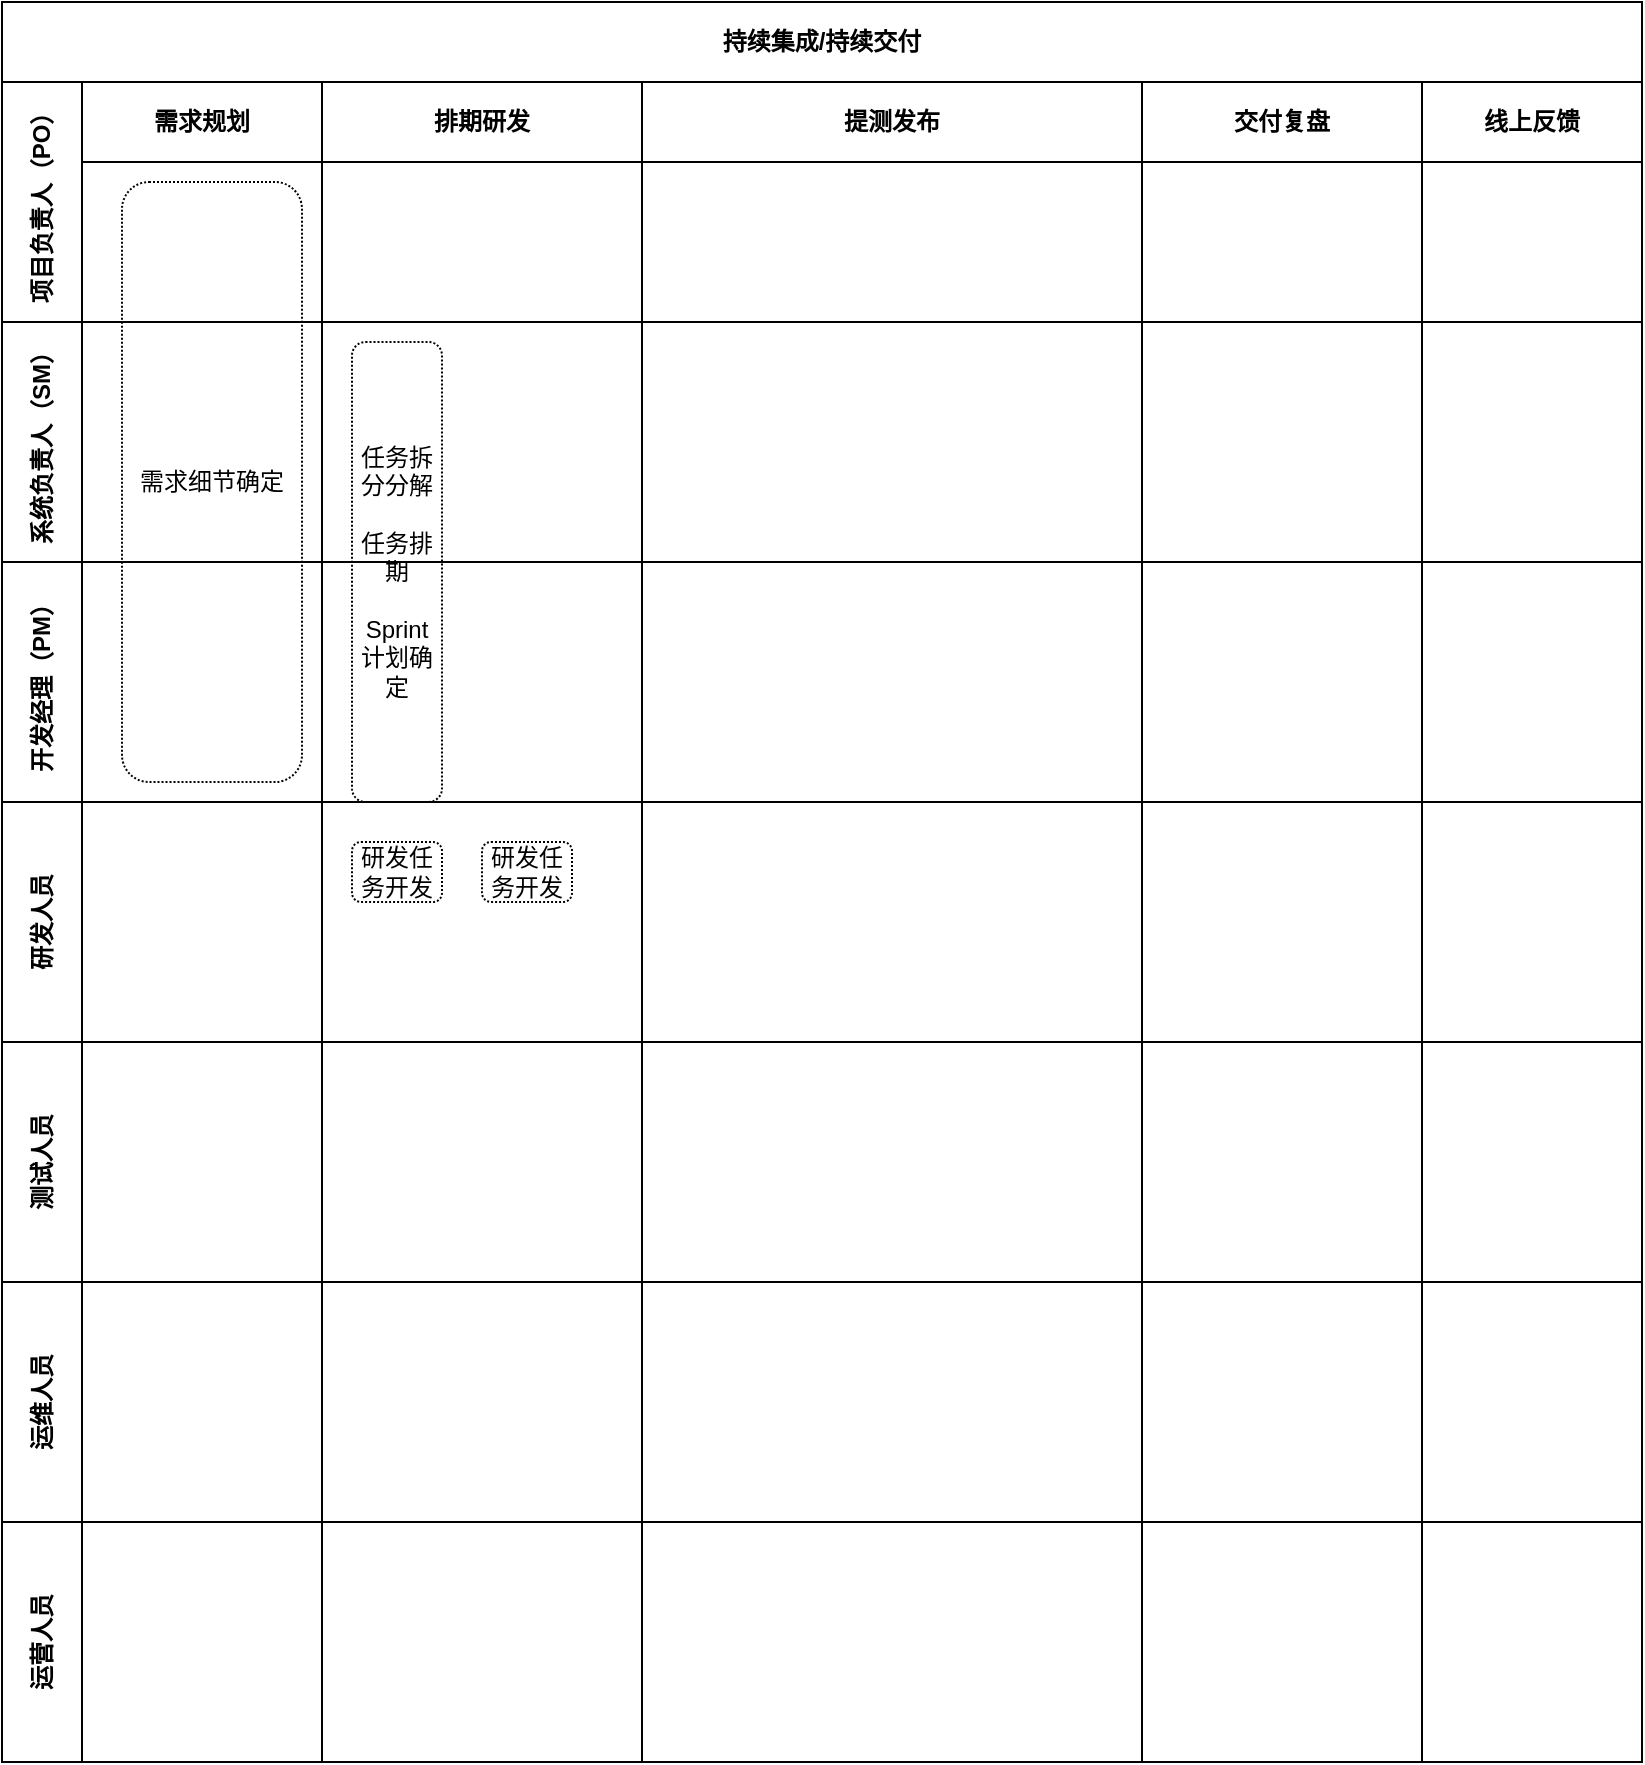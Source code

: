 <mxfile version="14.2.9" type="github">
  <diagram id="59LIcisG8RCVBXval7Ll" name="Page-1">
    <mxGraphModel dx="1038" dy="556" grid="1" gridSize="10" guides="1" tooltips="1" connect="1" arrows="1" fold="1" page="1" pageScale="1" pageWidth="827" pageHeight="1169" math="0" shadow="0">
      <root>
        <mxCell id="0" />
        <mxCell id="1" parent="0" />
        <mxCell id="7r-dVqOD9eTW5G8fq9kS-1" value="持续集成/持续交付" style="shape=table;childLayout=tableLayout;rowLines=0;columnLines=0;startSize=40;html=1;whiteSpace=wrap;collapsible=0;recursiveResize=0;expand=0;pointerEvents=0;fontStyle=1;align=center;" vertex="1" parent="1">
          <mxGeometry y="40" width="820" height="880" as="geometry" />
        </mxCell>
        <mxCell id="7r-dVqOD9eTW5G8fq9kS-2" value="项目负责人（PO）" style="swimlane;horizontal=0;points=[[0,0.5],[1,0.5]];portConstraint=eastwest;startSize=40;html=1;whiteSpace=wrap;collapsible=0;recursiveResize=0;expand=0;pointerEvents=0;fontStyle=1" vertex="1" parent="7r-dVqOD9eTW5G8fq9kS-1">
          <mxGeometry y="40" width="820" height="120" as="geometry" />
        </mxCell>
        <mxCell id="7r-dVqOD9eTW5G8fq9kS-20" value="需求规划" style="swimlane;connectable=0;startSize=40;html=1;whiteSpace=wrap;collapsible=0;recursiveResize=0;expand=0;pointerEvents=0;" vertex="1" parent="7r-dVqOD9eTW5G8fq9kS-2">
          <mxGeometry x="40" width="120" height="120" as="geometry" />
        </mxCell>
        <mxCell id="7r-dVqOD9eTW5G8fq9kS-59" value="需求细节确定" style="rounded=1;whiteSpace=wrap;html=1;dashed=1;dashPattern=1 1;align=center;" vertex="1" parent="7r-dVqOD9eTW5G8fq9kS-20">
          <mxGeometry x="20" y="50" width="90" height="300" as="geometry" />
        </mxCell>
        <mxCell id="7r-dVqOD9eTW5G8fq9kS-14" value="排期研发" style="swimlane;connectable=0;startSize=40;html=1;whiteSpace=wrap;collapsible=0;recursiveResize=0;expand=0;pointerEvents=0;" vertex="1" parent="7r-dVqOD9eTW5G8fq9kS-2">
          <mxGeometry x="160" width="160" height="120" as="geometry" />
        </mxCell>
        <mxCell id="7r-dVqOD9eTW5G8fq9kS-3" value="提测发布" style="swimlane;connectable=0;startSize=40;html=1;whiteSpace=wrap;collapsible=0;recursiveResize=0;expand=0;pointerEvents=0;" vertex="1" parent="7r-dVqOD9eTW5G8fq9kS-2">
          <mxGeometry x="320" width="250" height="120" as="geometry" />
        </mxCell>
        <mxCell id="7r-dVqOD9eTW5G8fq9kS-4" value="交付复盘" style="swimlane;connectable=0;startSize=40;html=1;whiteSpace=wrap;collapsible=0;recursiveResize=0;expand=0;pointerEvents=0;" vertex="1" parent="7r-dVqOD9eTW5G8fq9kS-2">
          <mxGeometry x="570" width="140" height="120" as="geometry" />
        </mxCell>
        <mxCell id="7r-dVqOD9eTW5G8fq9kS-5" value="线上反馈" style="swimlane;connectable=0;startSize=40;html=1;whiteSpace=wrap;collapsible=0;recursiveResize=0;expand=0;pointerEvents=0;" vertex="1" parent="7r-dVqOD9eTW5G8fq9kS-2">
          <mxGeometry x="710" width="110" height="120" as="geometry" />
        </mxCell>
        <mxCell id="7r-dVqOD9eTW5G8fq9kS-6" value="系统负责人（SM）" style="swimlane;horizontal=0;points=[[0,0.5],[1,0.5]];portConstraint=eastwest;startSize=40;html=1;whiteSpace=wrap;collapsible=0;recursiveResize=0;expand=0;pointerEvents=0;" vertex="1" parent="7r-dVqOD9eTW5G8fq9kS-1">
          <mxGeometry y="160" width="820" height="120" as="geometry" />
        </mxCell>
        <mxCell id="7r-dVqOD9eTW5G8fq9kS-21" style="swimlane;connectable=0;startSize=0;html=1;whiteSpace=wrap;collapsible=0;recursiveResize=0;expand=0;pointerEvents=0;" vertex="1" parent="7r-dVqOD9eTW5G8fq9kS-6">
          <mxGeometry x="40" width="120" height="120" as="geometry" />
        </mxCell>
        <mxCell id="7r-dVqOD9eTW5G8fq9kS-15" style="swimlane;connectable=0;startSize=0;html=1;whiteSpace=wrap;collapsible=0;recursiveResize=0;expand=0;pointerEvents=0;strokeColor=none;" vertex="1" parent="7r-dVqOD9eTW5G8fq9kS-6">
          <mxGeometry x="160" width="160" height="120" as="geometry" />
        </mxCell>
        <mxCell id="7r-dVqOD9eTW5G8fq9kS-60" value="任务拆分分解&lt;br&gt;&lt;br&gt;任务排期&lt;br&gt;&lt;br&gt;Sprint计划确定" style="rounded=1;whiteSpace=wrap;html=1;dashed=1;dashPattern=1 1;align=center;" vertex="1" parent="7r-dVqOD9eTW5G8fq9kS-15">
          <mxGeometry x="15" y="10" width="45" height="230" as="geometry" />
        </mxCell>
        <mxCell id="7r-dVqOD9eTW5G8fq9kS-7" value="" style="swimlane;connectable=0;startSize=0;html=1;whiteSpace=wrap;collapsible=0;recursiveResize=0;expand=0;pointerEvents=0;" vertex="1" parent="7r-dVqOD9eTW5G8fq9kS-6">
          <mxGeometry x="320" width="250" height="120" as="geometry" />
        </mxCell>
        <mxCell id="7r-dVqOD9eTW5G8fq9kS-8" value="" style="swimlane;connectable=0;startSize=0;html=1;whiteSpace=wrap;collapsible=0;recursiveResize=0;expand=0;pointerEvents=0;" vertex="1" parent="7r-dVqOD9eTW5G8fq9kS-6">
          <mxGeometry x="570" width="140" height="120" as="geometry" />
        </mxCell>
        <mxCell id="7r-dVqOD9eTW5G8fq9kS-9" value="" style="swimlane;connectable=0;startSize=0;html=1;whiteSpace=wrap;collapsible=0;recursiveResize=0;expand=0;pointerEvents=0;strokeColor=none;" vertex="1" parent="7r-dVqOD9eTW5G8fq9kS-6">
          <mxGeometry x="710" width="110" height="120" as="geometry" />
        </mxCell>
        <mxCell id="7r-dVqOD9eTW5G8fq9kS-10" value="开发经理（PM）" style="swimlane;horizontal=0;points=[[0,0.5],[1,0.5]];portConstraint=eastwest;startSize=40;html=1;whiteSpace=wrap;collapsible=0;recursiveResize=0;expand=0;pointerEvents=0;" vertex="1" parent="7r-dVqOD9eTW5G8fq9kS-1">
          <mxGeometry y="280" width="820" height="120" as="geometry" />
        </mxCell>
        <mxCell id="7r-dVqOD9eTW5G8fq9kS-22" style="swimlane;connectable=0;startSize=0;html=1;whiteSpace=wrap;collapsible=0;recursiveResize=0;expand=0;pointerEvents=0;" vertex="1" parent="7r-dVqOD9eTW5G8fq9kS-10">
          <mxGeometry x="40" width="120" height="120" as="geometry" />
        </mxCell>
        <mxCell id="7r-dVqOD9eTW5G8fq9kS-16" style="swimlane;connectable=0;startSize=0;html=1;whiteSpace=wrap;collapsible=0;recursiveResize=0;expand=0;pointerEvents=0;deletable=1;swimlaneFillColor=none;gradientDirection=south;gradientColor=#FFFFFF;glass=0;strokeColor=none;rounded=0;horizontal=1;separatorColor=#FFFFFF;noLabel=0;direction=south;" vertex="1" parent="7r-dVqOD9eTW5G8fq9kS-10">
          <mxGeometry x="160" width="160" height="120" as="geometry" />
        </mxCell>
        <mxCell id="7r-dVqOD9eTW5G8fq9kS-11" value="" style="swimlane;connectable=0;startSize=0;html=1;whiteSpace=wrap;collapsible=0;recursiveResize=0;expand=0;pointerEvents=0;allowArrows=1;" vertex="1" parent="7r-dVqOD9eTW5G8fq9kS-10">
          <mxGeometry x="320" width="250" height="120" as="geometry" />
        </mxCell>
        <mxCell id="7r-dVqOD9eTW5G8fq9kS-12" value="" style="swimlane;connectable=0;startSize=0;html=1;whiteSpace=wrap;collapsible=0;recursiveResize=0;expand=0;pointerEvents=0;" vertex="1" parent="7r-dVqOD9eTW5G8fq9kS-10">
          <mxGeometry x="570" width="140" height="120" as="geometry" />
        </mxCell>
        <mxCell id="7r-dVqOD9eTW5G8fq9kS-13" value="" style="swimlane;connectable=0;startSize=0;html=1;whiteSpace=wrap;collapsible=0;recursiveResize=0;expand=0;pointerEvents=0;" vertex="1" parent="7r-dVqOD9eTW5G8fq9kS-10">
          <mxGeometry x="710" width="110" height="120" as="geometry" />
        </mxCell>
        <mxCell id="7r-dVqOD9eTW5G8fq9kS-30" value="研发人员" style="swimlane;horizontal=0;points=[[0,0.5],[1,0.5]];portConstraint=eastwest;startSize=40;html=1;whiteSpace=wrap;collapsible=0;recursiveResize=0;expand=0;pointerEvents=0;" vertex="1" parent="7r-dVqOD9eTW5G8fq9kS-1">
          <mxGeometry y="400" width="820" height="120" as="geometry" />
        </mxCell>
        <mxCell id="7r-dVqOD9eTW5G8fq9kS-31" style="swimlane;connectable=0;startSize=0;html=1;whiteSpace=wrap;collapsible=0;recursiveResize=0;expand=0;pointerEvents=0;" vertex="1" parent="7r-dVqOD9eTW5G8fq9kS-30">
          <mxGeometry x="40" width="120" height="120" as="geometry" />
        </mxCell>
        <mxCell id="7r-dVqOD9eTW5G8fq9kS-32" style="swimlane;connectable=0;startSize=0;html=1;whiteSpace=wrap;collapsible=0;recursiveResize=0;expand=0;pointerEvents=0;" vertex="1" parent="7r-dVqOD9eTW5G8fq9kS-30">
          <mxGeometry x="160" width="160" height="120" as="geometry" />
        </mxCell>
        <mxCell id="7r-dVqOD9eTW5G8fq9kS-61" value="研发任务开发" style="rounded=1;whiteSpace=wrap;html=1;dashed=1;dashPattern=1 1;strokeColor=#000000;" vertex="1" parent="7r-dVqOD9eTW5G8fq9kS-32">
          <mxGeometry x="15" y="20" width="45" height="30" as="geometry" />
        </mxCell>
        <mxCell id="7r-dVqOD9eTW5G8fq9kS-62" value="研发任务开发" style="rounded=1;whiteSpace=wrap;html=1;dashed=1;dashPattern=1 1;strokeColor=#000000;" vertex="1" parent="7r-dVqOD9eTW5G8fq9kS-32">
          <mxGeometry x="80" y="20" width="45" height="30" as="geometry" />
        </mxCell>
        <mxCell id="7r-dVqOD9eTW5G8fq9kS-33" style="swimlane;connectable=0;startSize=0;html=1;whiteSpace=wrap;collapsible=0;recursiveResize=0;expand=0;pointerEvents=0;" vertex="1" parent="7r-dVqOD9eTW5G8fq9kS-30">
          <mxGeometry x="320" width="250" height="120" as="geometry" />
        </mxCell>
        <mxCell id="7r-dVqOD9eTW5G8fq9kS-34" style="swimlane;connectable=0;startSize=0;html=1;whiteSpace=wrap;collapsible=0;recursiveResize=0;expand=0;pointerEvents=0;" vertex="1" parent="7r-dVqOD9eTW5G8fq9kS-30">
          <mxGeometry x="570" width="140" height="120" as="geometry" />
        </mxCell>
        <mxCell id="7r-dVqOD9eTW5G8fq9kS-35" style="swimlane;connectable=0;startSize=0;html=1;whiteSpace=wrap;collapsible=0;recursiveResize=0;expand=0;pointerEvents=0;" vertex="1" parent="7r-dVqOD9eTW5G8fq9kS-30">
          <mxGeometry x="710" width="110" height="120" as="geometry" />
        </mxCell>
        <mxCell id="7r-dVqOD9eTW5G8fq9kS-37" value="测试人员" style="swimlane;horizontal=0;points=[[0,0.5],[1,0.5]];portConstraint=eastwest;startSize=40;html=1;whiteSpace=wrap;collapsible=0;recursiveResize=0;expand=0;pointerEvents=0;" vertex="1" parent="7r-dVqOD9eTW5G8fq9kS-1">
          <mxGeometry y="520" width="820" height="120" as="geometry" />
        </mxCell>
        <mxCell id="7r-dVqOD9eTW5G8fq9kS-38" style="swimlane;connectable=0;startSize=0;html=1;whiteSpace=wrap;collapsible=0;recursiveResize=0;expand=0;pointerEvents=0;" vertex="1" parent="7r-dVqOD9eTW5G8fq9kS-37">
          <mxGeometry x="40" width="120" height="120" as="geometry" />
        </mxCell>
        <mxCell id="7r-dVqOD9eTW5G8fq9kS-39" style="swimlane;connectable=0;startSize=0;html=1;whiteSpace=wrap;collapsible=0;recursiveResize=0;expand=0;pointerEvents=0;" vertex="1" parent="7r-dVqOD9eTW5G8fq9kS-37">
          <mxGeometry x="160" width="160" height="120" as="geometry" />
        </mxCell>
        <mxCell id="7r-dVqOD9eTW5G8fq9kS-40" style="swimlane;connectable=0;startSize=0;html=1;whiteSpace=wrap;collapsible=0;recursiveResize=0;expand=0;pointerEvents=0;" vertex="1" parent="7r-dVqOD9eTW5G8fq9kS-37">
          <mxGeometry x="320" width="250" height="120" as="geometry" />
        </mxCell>
        <mxCell id="7r-dVqOD9eTW5G8fq9kS-41" style="swimlane;connectable=0;startSize=0;html=1;whiteSpace=wrap;collapsible=0;recursiveResize=0;expand=0;pointerEvents=0;" vertex="1" parent="7r-dVqOD9eTW5G8fq9kS-37">
          <mxGeometry x="570" width="140" height="120" as="geometry" />
        </mxCell>
        <mxCell id="7r-dVqOD9eTW5G8fq9kS-42" style="swimlane;connectable=0;startSize=0;html=1;whiteSpace=wrap;collapsible=0;recursiveResize=0;expand=0;pointerEvents=0;" vertex="1" parent="7r-dVqOD9eTW5G8fq9kS-37">
          <mxGeometry x="710" width="110" height="120" as="geometry" />
        </mxCell>
        <mxCell id="7r-dVqOD9eTW5G8fq9kS-44" value="运维人员" style="swimlane;horizontal=0;points=[[0,0.5],[1,0.5]];portConstraint=eastwest;startSize=40;html=1;whiteSpace=wrap;collapsible=0;recursiveResize=0;expand=0;pointerEvents=0;" vertex="1" parent="7r-dVqOD9eTW5G8fq9kS-1">
          <mxGeometry y="640" width="820" height="120" as="geometry" />
        </mxCell>
        <mxCell id="7r-dVqOD9eTW5G8fq9kS-45" style="swimlane;connectable=0;startSize=0;html=1;whiteSpace=wrap;collapsible=0;recursiveResize=0;expand=0;pointerEvents=0;" vertex="1" parent="7r-dVqOD9eTW5G8fq9kS-44">
          <mxGeometry x="40" width="120" height="120" as="geometry" />
        </mxCell>
        <mxCell id="7r-dVqOD9eTW5G8fq9kS-46" style="swimlane;connectable=0;startSize=0;html=1;whiteSpace=wrap;collapsible=0;recursiveResize=0;expand=0;pointerEvents=0;" vertex="1" parent="7r-dVqOD9eTW5G8fq9kS-44">
          <mxGeometry x="160" width="160" height="120" as="geometry" />
        </mxCell>
        <mxCell id="7r-dVqOD9eTW5G8fq9kS-47" style="swimlane;connectable=0;startSize=0;html=1;whiteSpace=wrap;collapsible=0;recursiveResize=0;expand=0;pointerEvents=0;" vertex="1" parent="7r-dVqOD9eTW5G8fq9kS-44">
          <mxGeometry x="320" width="250" height="120" as="geometry" />
        </mxCell>
        <mxCell id="7r-dVqOD9eTW5G8fq9kS-48" style="swimlane;connectable=0;startSize=0;html=1;whiteSpace=wrap;collapsible=0;recursiveResize=0;expand=0;pointerEvents=0;" vertex="1" parent="7r-dVqOD9eTW5G8fq9kS-44">
          <mxGeometry x="570" width="140" height="120" as="geometry" />
        </mxCell>
        <mxCell id="7r-dVqOD9eTW5G8fq9kS-49" style="swimlane;connectable=0;startSize=0;html=1;whiteSpace=wrap;collapsible=0;recursiveResize=0;expand=0;pointerEvents=0;" vertex="1" parent="7r-dVqOD9eTW5G8fq9kS-44">
          <mxGeometry x="710" width="110" height="120" as="geometry" />
        </mxCell>
        <mxCell id="7r-dVqOD9eTW5G8fq9kS-51" value="运营人员" style="swimlane;horizontal=0;points=[[0,0.5],[1,0.5]];portConstraint=eastwest;startSize=40;html=1;whiteSpace=wrap;collapsible=0;recursiveResize=0;expand=0;pointerEvents=0;" vertex="1" parent="7r-dVqOD9eTW5G8fq9kS-1">
          <mxGeometry y="760" width="820" height="120" as="geometry" />
        </mxCell>
        <mxCell id="7r-dVqOD9eTW5G8fq9kS-52" style="swimlane;connectable=0;startSize=0;html=1;whiteSpace=wrap;collapsible=0;recursiveResize=0;expand=0;pointerEvents=0;" vertex="1" parent="7r-dVqOD9eTW5G8fq9kS-51">
          <mxGeometry x="40" width="120" height="120" as="geometry" />
        </mxCell>
        <mxCell id="7r-dVqOD9eTW5G8fq9kS-53" style="swimlane;connectable=0;startSize=0;html=1;whiteSpace=wrap;collapsible=0;recursiveResize=0;expand=0;pointerEvents=0;" vertex="1" parent="7r-dVqOD9eTW5G8fq9kS-51">
          <mxGeometry x="160" width="160" height="120" as="geometry" />
        </mxCell>
        <mxCell id="7r-dVqOD9eTW5G8fq9kS-54" style="swimlane;connectable=0;startSize=0;html=1;whiteSpace=wrap;collapsible=0;recursiveResize=0;expand=0;pointerEvents=0;" vertex="1" parent="7r-dVqOD9eTW5G8fq9kS-51">
          <mxGeometry x="320" width="250" height="120" as="geometry" />
        </mxCell>
        <mxCell id="7r-dVqOD9eTW5G8fq9kS-55" style="swimlane;connectable=0;startSize=0;html=1;whiteSpace=wrap;collapsible=0;recursiveResize=0;expand=0;pointerEvents=0;" vertex="1" parent="7r-dVqOD9eTW5G8fq9kS-51">
          <mxGeometry x="570" width="140" height="120" as="geometry" />
        </mxCell>
        <mxCell id="7r-dVqOD9eTW5G8fq9kS-56" style="swimlane;connectable=0;startSize=0;html=1;whiteSpace=wrap;collapsible=0;recursiveResize=0;expand=0;pointerEvents=0;" vertex="1" parent="7r-dVqOD9eTW5G8fq9kS-51">
          <mxGeometry x="710" width="110" height="120" as="geometry" />
        </mxCell>
      </root>
    </mxGraphModel>
  </diagram>
</mxfile>
